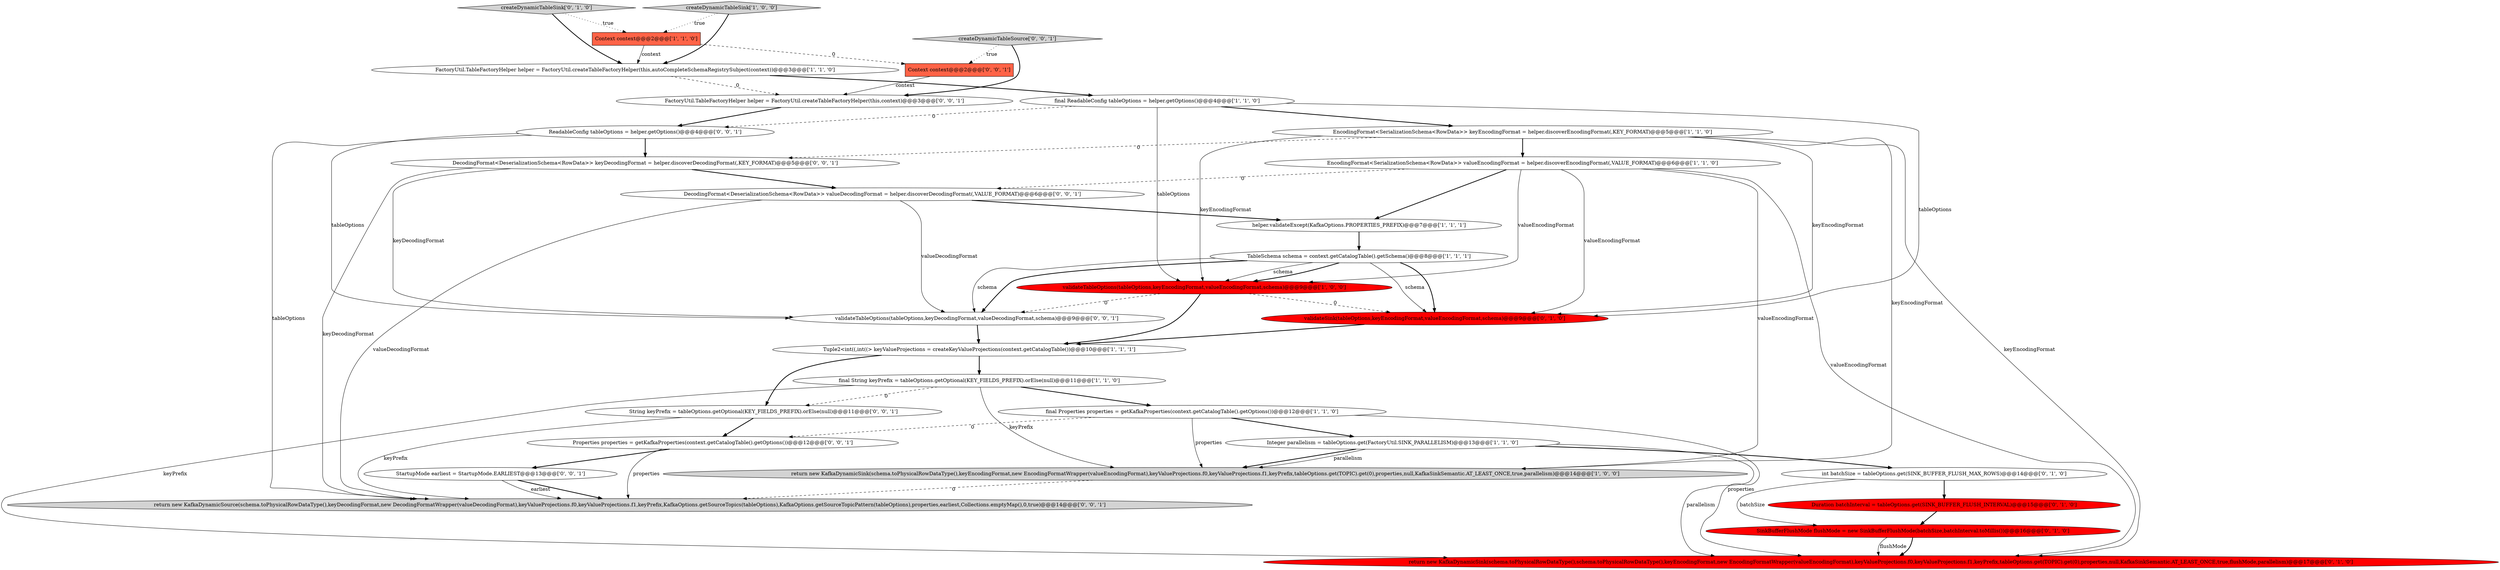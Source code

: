 digraph {
1 [style = filled, label = "return new KafkaDynamicSink(schema.toPhysicalRowDataType(),keyEncodingFormat,new EncodingFormatWrapper(valueEncodingFormat),keyValueProjections.f0,keyValueProjections.f1,keyPrefix,tableOptions.get(TOPIC).get(0),properties,null,KafkaSinkSemantic.AT_LEAST_ONCE,true,parallelism)@@@14@@@['1', '0', '0']", fillcolor = lightgray, shape = ellipse image = "AAA0AAABBB1BBB"];
18 [style = filled, label = "validateSink(tableOptions,keyEncodingFormat,valueEncodingFormat,schema)@@@9@@@['0', '1', '0']", fillcolor = red, shape = ellipse image = "AAA1AAABBB2BBB"];
14 [style = filled, label = "Duration batchInterval = tableOptions.get(SINK_BUFFER_FLUSH_INTERVAL)@@@15@@@['0', '1', '0']", fillcolor = red, shape = ellipse image = "AAA1AAABBB2BBB"];
15 [style = filled, label = "createDynamicTableSink['0', '1', '0']", fillcolor = lightgray, shape = diamond image = "AAA0AAABBB2BBB"];
10 [style = filled, label = "Tuple2<int((,int((> keyValueProjections = createKeyValueProjections(context.getCatalogTable())@@@10@@@['1', '1', '1']", fillcolor = white, shape = ellipse image = "AAA0AAABBB1BBB"];
8 [style = filled, label = "final Properties properties = getKafkaProperties(context.getCatalogTable().getOptions())@@@12@@@['1', '1', '0']", fillcolor = white, shape = ellipse image = "AAA0AAABBB1BBB"];
7 [style = filled, label = "helper.validateExcept(KafkaOptions.PROPERTIES_PREFIX)@@@7@@@['1', '1', '1']", fillcolor = white, shape = ellipse image = "AAA0AAABBB1BBB"];
22 [style = filled, label = "Properties properties = getKafkaProperties(context.getCatalogTable().getOptions())@@@12@@@['0', '0', '1']", fillcolor = white, shape = ellipse image = "AAA0AAABBB3BBB"];
23 [style = filled, label = "FactoryUtil.TableFactoryHelper helper = FactoryUtil.createTableFactoryHelper(this,context)@@@3@@@['0', '0', '1']", fillcolor = white, shape = ellipse image = "AAA0AAABBB3BBB"];
2 [style = filled, label = "Integer parallelism = tableOptions.get(FactoryUtil.SINK_PARALLELISM)@@@13@@@['1', '1', '0']", fillcolor = white, shape = ellipse image = "AAA0AAABBB1BBB"];
19 [style = filled, label = "SinkBufferFlushMode flushMode = new SinkBufferFlushMode(batchSize,batchInterval.toMillis())@@@16@@@['0', '1', '0']", fillcolor = red, shape = ellipse image = "AAA1AAABBB2BBB"];
3 [style = filled, label = "TableSchema schema = context.getCatalogTable().getSchema()@@@8@@@['1', '1', '1']", fillcolor = white, shape = ellipse image = "AAA0AAABBB1BBB"];
12 [style = filled, label = "EncodingFormat<SerializationSchema<RowData>> valueEncodingFormat = helper.discoverEncodingFormat(,VALUE_FORMAT)@@@6@@@['1', '1', '0']", fillcolor = white, shape = ellipse image = "AAA0AAABBB1BBB"];
13 [style = filled, label = "validateTableOptions(tableOptions,keyEncodingFormat,valueEncodingFormat,schema)@@@9@@@['1', '0', '0']", fillcolor = red, shape = ellipse image = "AAA1AAABBB1BBB"];
17 [style = filled, label = "return new KafkaDynamicSink(schema.toPhysicalRowDataType(),schema.toPhysicalRowDataType(),keyEncodingFormat,new EncodingFormatWrapper(valueEncodingFormat),keyValueProjections.f0,keyValueProjections.f1,keyPrefix,tableOptions.get(TOPIC).get(0),properties,null,KafkaSinkSemantic.AT_LEAST_ONCE,true,flushMode,parallelism)@@@17@@@['0', '1', '0']", fillcolor = red, shape = ellipse image = "AAA1AAABBB2BBB"];
21 [style = filled, label = "DecodingFormat<DeserializationSchema<RowData>> keyDecodingFormat = helper.discoverDecodingFormat(,KEY_FORMAT)@@@5@@@['0', '0', '1']", fillcolor = white, shape = ellipse image = "AAA0AAABBB3BBB"];
30 [style = filled, label = "createDynamicTableSource['0', '0', '1']", fillcolor = lightgray, shape = diamond image = "AAA0AAABBB3BBB"];
11 [style = filled, label = "createDynamicTableSink['1', '0', '0']", fillcolor = lightgray, shape = diamond image = "AAA0AAABBB1BBB"];
26 [style = filled, label = "String keyPrefix = tableOptions.getOptional(KEY_FIELDS_PREFIX).orElse(null)@@@11@@@['0', '0', '1']", fillcolor = white, shape = ellipse image = "AAA0AAABBB3BBB"];
20 [style = filled, label = "return new KafkaDynamicSource(schema.toPhysicalRowDataType(),keyDecodingFormat,new DecodingFormatWrapper(valueDecodingFormat),keyValueProjections.f0,keyValueProjections.f1,keyPrefix,KafkaOptions.getSourceTopics(tableOptions),KafkaOptions.getSourceTopicPattern(tableOptions),properties,earliest,Collections.emptyMap(),0,true)@@@14@@@['0', '0', '1']", fillcolor = lightgray, shape = ellipse image = "AAA0AAABBB3BBB"];
5 [style = filled, label = "final String keyPrefix = tableOptions.getOptional(KEY_FIELDS_PREFIX).orElse(null)@@@11@@@['1', '1', '0']", fillcolor = white, shape = ellipse image = "AAA0AAABBB1BBB"];
9 [style = filled, label = "FactoryUtil.TableFactoryHelper helper = FactoryUtil.createTableFactoryHelper(this,autoCompleteSchemaRegistrySubject(context))@@@3@@@['1', '1', '0']", fillcolor = white, shape = ellipse image = "AAA0AAABBB1BBB"];
27 [style = filled, label = "Context context@@@2@@@['0', '0', '1']", fillcolor = tomato, shape = box image = "AAA0AAABBB3BBB"];
25 [style = filled, label = "DecodingFormat<DeserializationSchema<RowData>> valueDecodingFormat = helper.discoverDecodingFormat(,VALUE_FORMAT)@@@6@@@['0', '0', '1']", fillcolor = white, shape = ellipse image = "AAA0AAABBB3BBB"];
28 [style = filled, label = "ReadableConfig tableOptions = helper.getOptions()@@@4@@@['0', '0', '1']", fillcolor = white, shape = ellipse image = "AAA0AAABBB3BBB"];
16 [style = filled, label = "int batchSize = tableOptions.get(SINK_BUFFER_FLUSH_MAX_ROWS)@@@14@@@['0', '1', '0']", fillcolor = white, shape = ellipse image = "AAA0AAABBB2BBB"];
4 [style = filled, label = "Context context@@@2@@@['1', '1', '0']", fillcolor = tomato, shape = box image = "AAA0AAABBB1BBB"];
6 [style = filled, label = "EncodingFormat<SerializationSchema<RowData>> keyEncodingFormat = helper.discoverEncodingFormat(,KEY_FORMAT)@@@5@@@['1', '1', '0']", fillcolor = white, shape = ellipse image = "AAA0AAABBB1BBB"];
24 [style = filled, label = "validateTableOptions(tableOptions,keyDecodingFormat,valueDecodingFormat,schema)@@@9@@@['0', '0', '1']", fillcolor = white, shape = ellipse image = "AAA0AAABBB3BBB"];
29 [style = filled, label = "StartupMode earliest = StartupMode.EARLIEST@@@13@@@['0', '0', '1']", fillcolor = white, shape = ellipse image = "AAA0AAABBB3BBB"];
0 [style = filled, label = "final ReadableConfig tableOptions = helper.getOptions()@@@4@@@['1', '1', '0']", fillcolor = white, shape = ellipse image = "AAA0AAABBB1BBB"];
24->10 [style = bold, label=""];
13->10 [style = bold, label=""];
6->21 [style = dashed, label="0"];
5->8 [style = bold, label=""];
21->24 [style = solid, label="keyDecodingFormat"];
9->0 [style = bold, label=""];
3->24 [style = bold, label=""];
0->6 [style = bold, label=""];
5->26 [style = dashed, label="0"];
2->1 [style = bold, label=""];
6->18 [style = solid, label="keyEncodingFormat"];
30->27 [style = dotted, label="true"];
30->23 [style = bold, label=""];
6->12 [style = bold, label=""];
26->22 [style = bold, label=""];
22->29 [style = bold, label=""];
12->13 [style = solid, label="valueEncodingFormat"];
4->27 [style = dashed, label="0"];
2->17 [style = solid, label="parallelism"];
14->19 [style = bold, label=""];
10->26 [style = bold, label=""];
8->1 [style = solid, label="properties"];
19->17 [style = bold, label=""];
11->4 [style = dotted, label="true"];
21->25 [style = bold, label=""];
2->1 [style = solid, label="parallelism"];
11->9 [style = bold, label=""];
25->7 [style = bold, label=""];
0->28 [style = dashed, label="0"];
0->18 [style = solid, label="tableOptions"];
9->23 [style = dashed, label="0"];
8->17 [style = solid, label="properties"];
12->18 [style = solid, label="valueEncodingFormat"];
12->7 [style = bold, label=""];
12->1 [style = solid, label="valueEncodingFormat"];
7->3 [style = bold, label=""];
28->24 [style = solid, label="tableOptions"];
21->20 [style = solid, label="keyDecodingFormat"];
3->18 [style = bold, label=""];
2->16 [style = bold, label=""];
6->13 [style = solid, label="keyEncodingFormat"];
28->20 [style = solid, label="tableOptions"];
23->28 [style = bold, label=""];
8->22 [style = dashed, label="0"];
1->20 [style = dashed, label="0"];
26->20 [style = solid, label="keyPrefix"];
6->1 [style = solid, label="keyEncodingFormat"];
29->20 [style = bold, label=""];
28->21 [style = bold, label=""];
3->13 [style = solid, label="schema"];
15->4 [style = dotted, label="true"];
12->25 [style = dashed, label="0"];
10->5 [style = bold, label=""];
13->24 [style = dashed, label="0"];
18->10 [style = bold, label=""];
22->20 [style = solid, label="properties"];
8->2 [style = bold, label=""];
25->24 [style = solid, label="valueDecodingFormat"];
4->9 [style = solid, label="context"];
15->9 [style = bold, label=""];
5->17 [style = solid, label="keyPrefix"];
3->24 [style = solid, label="schema"];
3->18 [style = solid, label="schema"];
3->13 [style = bold, label=""];
16->14 [style = bold, label=""];
0->13 [style = solid, label="tableOptions"];
5->1 [style = solid, label="keyPrefix"];
29->20 [style = solid, label="earliest"];
13->18 [style = dashed, label="0"];
6->17 [style = solid, label="keyEncodingFormat"];
12->17 [style = solid, label="valueEncodingFormat"];
19->17 [style = solid, label="flushMode"];
16->19 [style = solid, label="batchSize"];
27->23 [style = solid, label="context"];
25->20 [style = solid, label="valueDecodingFormat"];
}

